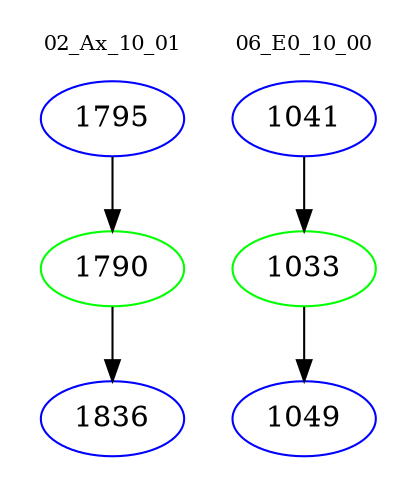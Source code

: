 digraph{
subgraph cluster_0 {
color = white
label = "02_Ax_10_01";
fontsize=10;
T0_1795 [label="1795", color="blue"]
T0_1795 -> T0_1790 [color="black"]
T0_1790 [label="1790", color="green"]
T0_1790 -> T0_1836 [color="black"]
T0_1836 [label="1836", color="blue"]
}
subgraph cluster_1 {
color = white
label = "06_E0_10_00";
fontsize=10;
T1_1041 [label="1041", color="blue"]
T1_1041 -> T1_1033 [color="black"]
T1_1033 [label="1033", color="green"]
T1_1033 -> T1_1049 [color="black"]
T1_1049 [label="1049", color="blue"]
}
}
